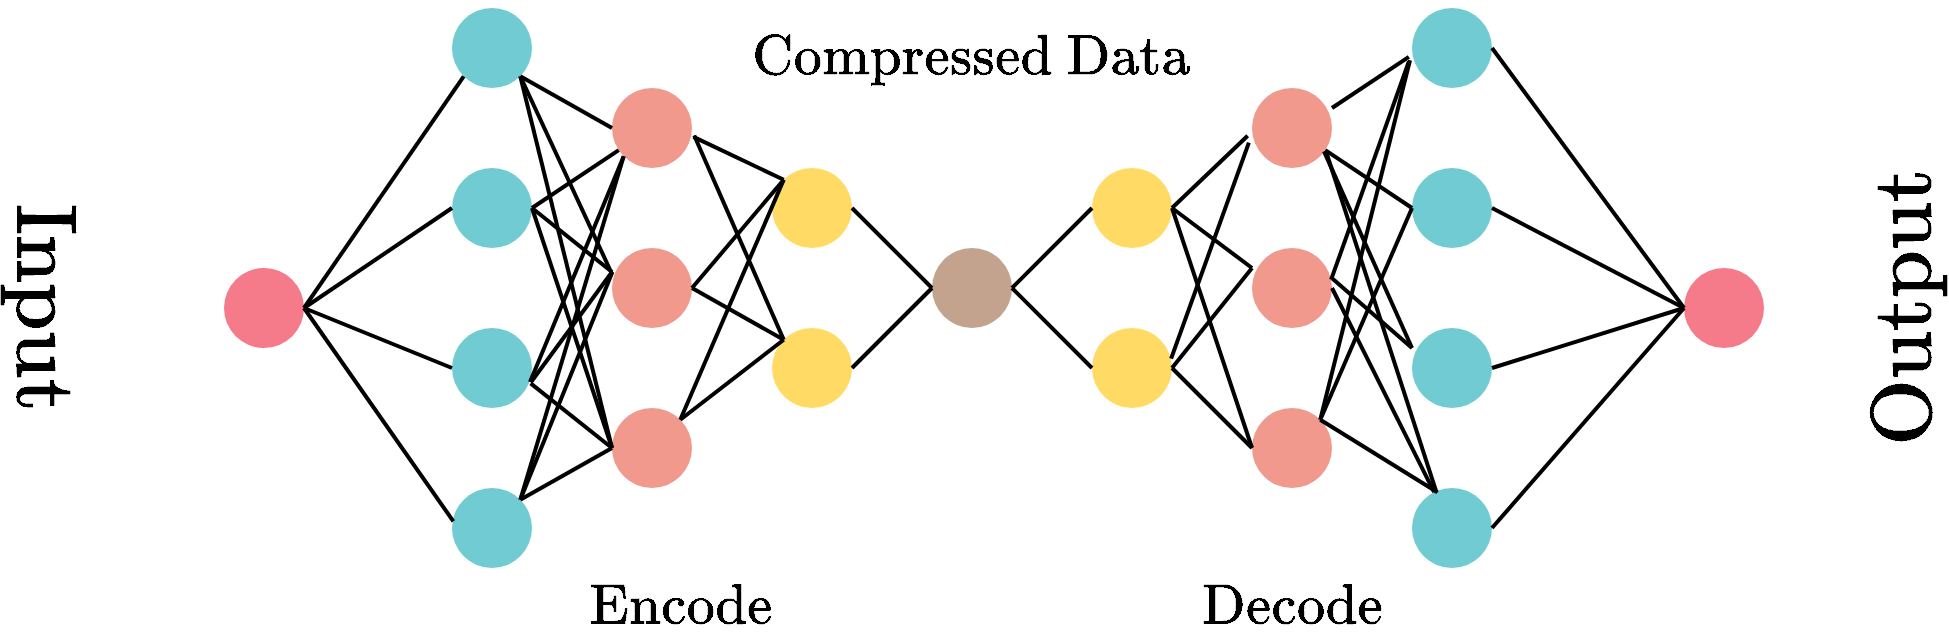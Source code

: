 <mxfile version="14.4.4" type="device"><diagram id="3228e29e-7158-1315-38df-8450db1d8a1d" name="Page-1"><mxGraphModel dx="1673" dy="860" grid="1" gridSize="10" guides="1" tooltips="1" connect="1" arrows="1" fold="1" page="1" pageScale="1" pageWidth="1169" pageHeight="827" background="#ffffff" math="1" shadow="0"><root><mxCell id="0"/><mxCell id="1" parent="0"/><mxCell id="21531" value="" style="ellipse;opacity=60;strokeColor=none;html=1;fontColor=#FFFFFF;fillColor=#ffc300;" parent="1" vertex="1"><mxGeometry x="474" y="200" width="40" height="40" as="geometry"/></mxCell><mxCell id="21532" value="" style="ellipse;fillColor=#12AAB5;opacity=60;strokeColor=none;html=1;fontColor=#FFFFFF;" parent="1" vertex="1"><mxGeometry x="314" y="40" width="40" height="40" as="geometry"/></mxCell><mxCell id="21533" value="" style="ellipse;fillColor=#e85642;opacity=60;strokeColor=none;html=1;fontColor=#FFFFFF;" parent="1" vertex="1"><mxGeometry x="394" y="160" width="40" height="40" as="geometry"/></mxCell><mxCell id="iQoXfNSfYAirLVAAUrCY-21540" value="" style="ellipse;fillColor=#12AAB5;opacity=60;strokeColor=none;html=1;fontColor=#FFFFFF;" parent="1" vertex="1"><mxGeometry x="314" y="120" width="40" height="40" as="geometry"/></mxCell><mxCell id="iQoXfNSfYAirLVAAUrCY-21541" value="" style="ellipse;fillColor=#12AAB5;opacity=60;strokeColor=none;html=1;fontColor=#FFFFFF;" parent="1" vertex="1"><mxGeometry x="314" y="200" width="40" height="40" as="geometry"/></mxCell><mxCell id="iQoXfNSfYAirLVAAUrCY-21542" value="" style="ellipse;fillColor=#12AAB5;opacity=60;strokeColor=none;html=1;fontColor=#FFFFFF;" parent="1" vertex="1"><mxGeometry x="314" y="280" width="40" height="40" as="geometry"/></mxCell><mxCell id="iQoXfNSfYAirLVAAUrCY-21544" value="" style="ellipse;fillColor=#e85642;opacity=60;strokeColor=none;html=1;fontColor=#FFFFFF;" parent="1" vertex="1"><mxGeometry x="394" y="240" width="40" height="40" as="geometry"/></mxCell><mxCell id="iQoXfNSfYAirLVAAUrCY-21546" value="" style="ellipse;fillColor=#e85642;opacity=60;strokeColor=none;html=1;fontColor=#FFFFFF;" parent="1" vertex="1"><mxGeometry x="394" y="80" width="40" height="40" as="geometry"/></mxCell><mxCell id="iQoXfNSfYAirLVAAUrCY-21547" value="" style="ellipse;opacity=60;strokeColor=none;html=1;fontColor=#FFFFFF;fillColor=#ffc300;" parent="1" vertex="1"><mxGeometry x="474" y="120" width="40" height="40" as="geometry"/></mxCell><mxCell id="iQoXfNSfYAirLVAAUrCY-21549" value="" style="ellipse;opacity=60;strokeColor=none;html=1;fontColor=#FFFFFF;fillColor=#9c6644;" parent="1" vertex="1"><mxGeometry x="554" y="160" width="40" height="40" as="geometry"/></mxCell><mxCell id="iQoXfNSfYAirLVAAUrCY-21562" value="" style="endArrow=none;html=1;entryX=0;entryY=0.5;entryDx=0;entryDy=0;exitX=1;exitY=1;exitDx=0;exitDy=0;strokeWidth=2;" parent="1" source="21532" target="iQoXfNSfYAirLVAAUrCY-21546" edge="1"><mxGeometry width="50" height="50" relative="1" as="geometry"><mxPoint x="354" y="69" as="sourcePoint"/><mxPoint x="424" y="40" as="targetPoint"/></mxGeometry></mxCell><mxCell id="iQoXfNSfYAirLVAAUrCY-21563" value="" style="endArrow=none;html=1;exitX=1;exitY=1;exitDx=0;exitDy=0;strokeWidth=2;" parent="1" source="21532" edge="1"><mxGeometry width="50" height="50" relative="1" as="geometry"><mxPoint x="334" y="120" as="sourcePoint"/><mxPoint x="394" y="173" as="targetPoint"/></mxGeometry></mxCell><mxCell id="iQoXfNSfYAirLVAAUrCY-21564" value="" style="endArrow=none;html=1;exitX=1;exitY=1;exitDx=0;exitDy=0;entryX=0;entryY=0.5;entryDx=0;entryDy=0;strokeWidth=2;" parent="1" source="21532" target="iQoXfNSfYAirLVAAUrCY-21544" edge="1"><mxGeometry width="50" height="50" relative="1" as="geometry"><mxPoint x="404" y="80" as="sourcePoint"/><mxPoint x="454" y="30" as="targetPoint"/></mxGeometry></mxCell><mxCell id="iQoXfNSfYAirLVAAUrCY-21566" value="" style="endArrow=none;html=1;exitX=1;exitY=0.5;exitDx=0;exitDy=0;strokeWidth=2;" parent="1" source="iQoXfNSfYAirLVAAUrCY-21540" target="iQoXfNSfYAirLVAAUrCY-21546" edge="1"><mxGeometry width="50" height="50" relative="1" as="geometry"><mxPoint x="254" y="230" as="sourcePoint"/><mxPoint x="304" y="180" as="targetPoint"/></mxGeometry></mxCell><mxCell id="iQoXfNSfYAirLVAAUrCY-21567" value="" style="endArrow=none;html=1;exitX=1;exitY=0.5;exitDx=0;exitDy=0;strokeWidth=2;" parent="1" source="iQoXfNSfYAirLVAAUrCY-21540" edge="1"><mxGeometry width="50" height="50" relative="1" as="geometry"><mxPoint x="294" y="210" as="sourcePoint"/><mxPoint x="394" y="172" as="targetPoint"/></mxGeometry></mxCell><mxCell id="iQoXfNSfYAirLVAAUrCY-21568" value="" style="endArrow=none;html=1;entryX=0;entryY=0.5;entryDx=0;entryDy=0;strokeWidth=2;" parent="1" target="iQoXfNSfYAirLVAAUrCY-21544" edge="1"><mxGeometry width="50" height="50" relative="1" as="geometry"><mxPoint x="354" y="140" as="sourcePoint"/><mxPoint x="344" y="170" as="targetPoint"/></mxGeometry></mxCell><mxCell id="iQoXfNSfYAirLVAAUrCY-21570" value="" style="endArrow=none;html=1;entryX=0.975;entryY=0.675;entryDx=0;entryDy=0;entryPerimeter=0;exitX=0;exitY=1;exitDx=0;exitDy=0;strokeWidth=2;" parent="1" source="iQoXfNSfYAirLVAAUrCY-21546" target="iQoXfNSfYAirLVAAUrCY-21541" edge="1"><mxGeometry width="50" height="50" relative="1" as="geometry"><mxPoint x="234" y="310" as="sourcePoint"/><mxPoint x="284" y="260" as="targetPoint"/></mxGeometry></mxCell><mxCell id="iQoXfNSfYAirLVAAUrCY-21571" value="" style="endArrow=none;html=1;entryX=0;entryY=1;entryDx=0;entryDy=0;exitX=1;exitY=0;exitDx=0;exitDy=0;strokeWidth=2;" parent="1" source="iQoXfNSfYAirLVAAUrCY-21542" target="iQoXfNSfYAirLVAAUrCY-21546" edge="1"><mxGeometry width="50" height="50" relative="1" as="geometry"><mxPoint x="234" y="300" as="sourcePoint"/><mxPoint x="284" y="250" as="targetPoint"/></mxGeometry></mxCell><mxCell id="iQoXfNSfYAirLVAAUrCY-21573" value="" style="endArrow=none;html=1;entryX=0;entryY=0.3;entryDx=0;entryDy=0;entryPerimeter=0;exitX=0.989;exitY=0.675;exitDx=0;exitDy=0;exitPerimeter=0;strokeWidth=2;" parent="1" source="iQoXfNSfYAirLVAAUrCY-21541" target="21533" edge="1"><mxGeometry width="50" height="50" relative="1" as="geometry"><mxPoint x="354" y="230" as="sourcePoint"/><mxPoint x="294" y="220" as="targetPoint"/></mxGeometry></mxCell><mxCell id="iQoXfNSfYAirLVAAUrCY-21574" value="" style="endArrow=none;html=1;exitX=0.983;exitY=0.692;exitDx=0;exitDy=0;exitPerimeter=0;strokeWidth=2;" parent="1" source="iQoXfNSfYAirLVAAUrCY-21541" edge="1"><mxGeometry width="50" height="50" relative="1" as="geometry"><mxPoint x="244" y="190" as="sourcePoint"/><mxPoint x="394" y="260" as="targetPoint"/></mxGeometry></mxCell><mxCell id="iQoXfNSfYAirLVAAUrCY-21575" value="" style="endArrow=none;html=1;exitX=1;exitY=0;exitDx=0;exitDy=0;strokeWidth=2;" parent="1" source="iQoXfNSfYAirLVAAUrCY-21542" edge="1"><mxGeometry width="50" height="50" relative="1" as="geometry"><mxPoint x="264" y="310" as="sourcePoint"/><mxPoint x="394" y="260" as="targetPoint"/></mxGeometry></mxCell><mxCell id="iQoXfNSfYAirLVAAUrCY-21576" value="" style="endArrow=none;html=1;entryX=0.005;entryY=0.3;entryDx=0;entryDy=0;entryPerimeter=0;exitX=1;exitY=0;exitDx=0;exitDy=0;strokeWidth=2;" parent="1" source="iQoXfNSfYAirLVAAUrCY-21542" target="21533" edge="1"><mxGeometry width="50" height="50" relative="1" as="geometry"><mxPoint x="254" y="300" as="sourcePoint"/><mxPoint x="304" y="250" as="targetPoint"/></mxGeometry></mxCell><mxCell id="iQoXfNSfYAirLVAAUrCY-21578" value="" style="endArrow=none;html=1;exitX=1.018;exitY=0.611;exitDx=0;exitDy=0;exitPerimeter=0;entryX=0;entryY=0;entryDx=0;entryDy=0;strokeWidth=2;" parent="1" source="iQoXfNSfYAirLVAAUrCY-21546" target="iQoXfNSfYAirLVAAUrCY-21547" edge="1"><mxGeometry width="50" height="50" relative="1" as="geometry"><mxPoint x="504" y="90" as="sourcePoint"/><mxPoint x="554" y="40" as="targetPoint"/></mxGeometry></mxCell><mxCell id="iQoXfNSfYAirLVAAUrCY-21579" value="" style="endArrow=none;html=1;exitX=1.028;exitY=0.594;exitDx=0;exitDy=0;exitPerimeter=0;entryX=0;entryY=0;entryDx=0;entryDy=0;strokeWidth=2;" parent="1" source="iQoXfNSfYAirLVAAUrCY-21546" target="21531" edge="1"><mxGeometry width="50" height="50" relative="1" as="geometry"><mxPoint x="504" y="70" as="sourcePoint"/><mxPoint x="554" y="20" as="targetPoint"/></mxGeometry></mxCell><mxCell id="iQoXfNSfYAirLVAAUrCY-21580" value="" style="endArrow=none;html=1;exitX=0;exitY=0;exitDx=0;exitDy=0;entryX=1;entryY=0.5;entryDx=0;entryDy=0;strokeWidth=2;" parent="1" source="iQoXfNSfYAirLVAAUrCY-21547" target="21533" edge="1"><mxGeometry width="50" height="50" relative="1" as="geometry"><mxPoint x="484" y="140" as="sourcePoint"/><mxPoint x="534" y="90" as="targetPoint"/></mxGeometry></mxCell><mxCell id="iQoXfNSfYAirLVAAUrCY-21581" value="" style="endArrow=none;html=1;entryX=0;entryY=0;entryDx=0;entryDy=0;strokeWidth=2;" parent="1" target="21531" edge="1"><mxGeometry width="50" height="50" relative="1" as="geometry"><mxPoint x="434" y="180" as="sourcePoint"/><mxPoint x="564" y="90" as="targetPoint"/></mxGeometry></mxCell><mxCell id="iQoXfNSfYAirLVAAUrCY-21582" value="" style="endArrow=none;html=1;exitX=1;exitY=0;exitDx=0;exitDy=0;entryX=0;entryY=0;entryDx=0;entryDy=0;strokeWidth=2;" parent="1" source="iQoXfNSfYAirLVAAUrCY-21544" target="iQoXfNSfYAirLVAAUrCY-21547" edge="1"><mxGeometry width="50" height="50" relative="1" as="geometry"><mxPoint x="524" y="130" as="sourcePoint"/><mxPoint x="574" y="80" as="targetPoint"/></mxGeometry></mxCell><mxCell id="iQoXfNSfYAirLVAAUrCY-21583" value="" style="endArrow=none;html=1;entryX=0;entryY=0;entryDx=0;entryDy=0;exitX=1;exitY=0;exitDx=0;exitDy=0;strokeWidth=2;" parent="1" source="iQoXfNSfYAirLVAAUrCY-21544" target="21531" edge="1"><mxGeometry width="50" height="50" relative="1" as="geometry"><mxPoint x="494" y="190" as="sourcePoint"/><mxPoint x="624" y="80" as="targetPoint"/></mxGeometry></mxCell><mxCell id="iQoXfNSfYAirLVAAUrCY-21584" value="" style="endArrow=none;html=1;exitX=1;exitY=0.5;exitDx=0;exitDy=0;entryX=0;entryY=0.5;entryDx=0;entryDy=0;strokeWidth=2;" parent="1" source="iQoXfNSfYAirLVAAUrCY-21547" target="iQoXfNSfYAirLVAAUrCY-21549" edge="1"><mxGeometry width="50" height="50" relative="1" as="geometry"><mxPoint x="584" y="90" as="sourcePoint"/><mxPoint x="634" y="40" as="targetPoint"/></mxGeometry></mxCell><mxCell id="iQoXfNSfYAirLVAAUrCY-21585" value="" style="endArrow=none;html=1;exitX=1;exitY=0.5;exitDx=0;exitDy=0;entryX=0;entryY=0.5;entryDx=0;entryDy=0;strokeWidth=2;" parent="1" source="21531" target="iQoXfNSfYAirLVAAUrCY-21549" edge="1"><mxGeometry width="50" height="50" relative="1" as="geometry"><mxPoint x="574" y="120" as="sourcePoint"/><mxPoint x="624" y="70" as="targetPoint"/></mxGeometry></mxCell><mxCell id="iQoXfNSfYAirLVAAUrCY-21586" value="" style="ellipse;opacity=60;strokeColor=none;html=1;fontColor=#FFFFFF;direction=east;fillColor=#ffc300;" parent="1" vertex="1"><mxGeometry x="634" y="200" width="40" height="40" as="geometry"/></mxCell><mxCell id="iQoXfNSfYAirLVAAUrCY-21587" value="" style="ellipse;fillColor=#12AAB5;opacity=60;strokeColor=none;html=1;fontColor=#FFFFFF;direction=east;" parent="1" vertex="1"><mxGeometry x="794" y="40" width="40" height="40" as="geometry"/></mxCell><mxCell id="iQoXfNSfYAirLVAAUrCY-21588" value="" style="ellipse;fillColor=#e85642;opacity=60;strokeColor=none;html=1;fontColor=#FFFFFF;direction=east;" parent="1" vertex="1"><mxGeometry x="714" y="160" width="40" height="40" as="geometry"/></mxCell><mxCell id="iQoXfNSfYAirLVAAUrCY-21589" value="" style="ellipse;fillColor=#12AAB5;opacity=60;strokeColor=none;html=1;fontColor=#FFFFFF;direction=east;" parent="1" vertex="1"><mxGeometry x="794" y="120" width="40" height="40" as="geometry"/></mxCell><mxCell id="iQoXfNSfYAirLVAAUrCY-21590" value="" style="ellipse;fillColor=#12AAB5;opacity=60;strokeColor=none;html=1;fontColor=#FFFFFF;direction=east;" parent="1" vertex="1"><mxGeometry x="794" y="200" width="40" height="40" as="geometry"/></mxCell><mxCell id="iQoXfNSfYAirLVAAUrCY-21591" value="" style="ellipse;fillColor=#12AAB5;opacity=60;strokeColor=none;html=1;fontColor=#FFFFFF;direction=east;" parent="1" vertex="1"><mxGeometry x="794" y="280" width="40" height="40" as="geometry"/></mxCell><mxCell id="iQoXfNSfYAirLVAAUrCY-21592" value="" style="ellipse;fillColor=#e85642;opacity=60;strokeColor=none;html=1;fontColor=#FFFFFF;direction=east;" parent="1" vertex="1"><mxGeometry x="714" y="240" width="40" height="40" as="geometry"/></mxCell><mxCell id="iQoXfNSfYAirLVAAUrCY-21593" value="" style="ellipse;fillColor=#e85642;opacity=60;strokeColor=none;html=1;fontColor=#FFFFFF;direction=east;" parent="1" vertex="1"><mxGeometry x="714" y="80" width="40" height="40" as="geometry"/></mxCell><mxCell id="iQoXfNSfYAirLVAAUrCY-21594" value="" style="ellipse;opacity=60;strokeColor=none;html=1;fontColor=#FFFFFF;direction=east;fillColor=#ffc300;" parent="1" vertex="1"><mxGeometry x="634" y="120" width="40" height="40" as="geometry"/></mxCell><mxCell id="iQoXfNSfYAirLVAAUrCY-21595" value="" style="endArrow=none;html=1;exitX=-0.039;exitY=0.611;exitDx=0;exitDy=0;exitPerimeter=0;strokeWidth=2;" parent="1" source="iQoXfNSfYAirLVAAUrCY-21587" edge="1"><mxGeometry x="794" y="40" width="50" height="50" as="geometry"><mxPoint x="834" y="69" as="sourcePoint"/><mxPoint x="754" y="90" as="targetPoint"/></mxGeometry></mxCell><mxCell id="iQoXfNSfYAirLVAAUrCY-21596" value="" style="endArrow=none;html=1;exitX=-0.039;exitY=0.668;exitDx=0;exitDy=0;exitPerimeter=0;entryX=0.989;entryY=0.396;entryDx=0;entryDy=0;entryPerimeter=0;strokeWidth=2;" parent="1" source="iQoXfNSfYAirLVAAUrCY-21587" target="iQoXfNSfYAirLVAAUrCY-21588" edge="1"><mxGeometry x="794" y="40" width="50" height="50" as="geometry"><mxPoint x="814" y="120" as="sourcePoint"/><mxPoint x="754" y="160" as="targetPoint"/></mxGeometry></mxCell><mxCell id="iQoXfNSfYAirLVAAUrCY-21597" value="" style="endArrow=none;html=1;exitX=-0.025;exitY=0.654;exitDx=0;exitDy=0;exitPerimeter=0;entryX=1;entryY=0;entryDx=0;entryDy=0;strokeWidth=2;" parent="1" source="iQoXfNSfYAirLVAAUrCY-21587" target="iQoXfNSfYAirLVAAUrCY-21592" edge="1"><mxGeometry x="794" y="40" width="50" height="50" as="geometry"><mxPoint x="884" y="80" as="sourcePoint"/><mxPoint x="744" y="250" as="targetPoint"/></mxGeometry></mxCell><mxCell id="iQoXfNSfYAirLVAAUrCY-21598" value="" style="endArrow=none;html=1;exitX=0;exitY=0.5;exitDx=0;exitDy=0;strokeWidth=2;" parent="1" source="iQoXfNSfYAirLVAAUrCY-21589" target="iQoXfNSfYAirLVAAUrCY-21593" edge="1"><mxGeometry x="794" y="40" width="50" height="50" as="geometry"><mxPoint x="734" y="230" as="sourcePoint"/><mxPoint x="784" y="180" as="targetPoint"/></mxGeometry></mxCell><mxCell id="iQoXfNSfYAirLVAAUrCY-21600" value="" style="endArrow=none;html=1;entryX=1;entryY=0;entryDx=0;entryDy=0;exitX=0;exitY=0.5;exitDx=0;exitDy=0;strokeWidth=2;" parent="1" source="iQoXfNSfYAirLVAAUrCY-21589" target="iQoXfNSfYAirLVAAUrCY-21592" edge="1"><mxGeometry x="794" y="40" width="50" height="50" as="geometry"><mxPoint x="834" y="140" as="sourcePoint"/><mxPoint x="824" y="170" as="targetPoint"/></mxGeometry></mxCell><mxCell id="iQoXfNSfYAirLVAAUrCY-21601" value="" style="endArrow=none;html=1;exitX=0.9;exitY=0.792;exitDx=0;exitDy=0;exitPerimeter=0;strokeWidth=2;" parent="1" source="iQoXfNSfYAirLVAAUrCY-21593" edge="1"><mxGeometry x="794" y="40" width="50" height="50" as="geometry"><mxPoint x="754" y="108" as="sourcePoint"/><mxPoint x="794" y="210" as="targetPoint"/></mxGeometry></mxCell><mxCell id="iQoXfNSfYAirLVAAUrCY-21602" value="" style="endArrow=none;html=1;entryX=0.924;entryY=0.788;entryDx=0;entryDy=0;entryPerimeter=0;exitX=0.307;exitY=0.058;exitDx=0;exitDy=0;exitPerimeter=0;strokeWidth=2;" parent="1" source="iQoXfNSfYAirLVAAUrCY-21591" target="iQoXfNSfYAirLVAAUrCY-21593" edge="1"><mxGeometry x="794" y="40" width="50" height="50" as="geometry"><mxPoint x="804" y="282" as="sourcePoint"/><mxPoint x="764" y="250" as="targetPoint"/></mxGeometry></mxCell><mxCell id="iQoXfNSfYAirLVAAUrCY-21603" value="" style="endArrow=none;html=1;entryX=1.004;entryY=0.382;entryDx=0;entryDy=0;entryPerimeter=0;strokeWidth=2;" parent="1" target="iQoXfNSfYAirLVAAUrCY-21588" edge="1"><mxGeometry x="794" y="40" width="50" height="50" as="geometry"><mxPoint x="794" y="210" as="sourcePoint"/><mxPoint x="754" y="190" as="targetPoint"/></mxGeometry></mxCell><mxCell id="iQoXfNSfYAirLVAAUrCY-21605" value="" style="endArrow=none;html=1;exitX=0.318;exitY=0.054;exitDx=0;exitDy=0;entryX=1;entryY=0;entryDx=0;entryDy=0;exitPerimeter=0;strokeWidth=2;" parent="1" source="iQoXfNSfYAirLVAAUrCY-21591" target="iQoXfNSfYAirLVAAUrCY-21592" edge="1"><mxGeometry x="794" y="40" width="50" height="50" as="geometry"><mxPoint x="744" y="310" as="sourcePoint"/><mxPoint x="874" y="260" as="targetPoint"/></mxGeometry></mxCell><mxCell id="iQoXfNSfYAirLVAAUrCY-21606" value="" style="endArrow=none;html=1;entryX=1;entryY=0.5;entryDx=0;entryDy=0;strokeWidth=2;" parent="1" source="iQoXfNSfYAirLVAAUrCY-21591" target="iQoXfNSfYAirLVAAUrCY-21588" edge="1"><mxGeometry x="794" y="40" width="50" height="50" as="geometry"><mxPoint x="734" y="300" as="sourcePoint"/><mxPoint x="784" y="250" as="targetPoint"/></mxGeometry></mxCell><mxCell id="iQoXfNSfYAirLVAAUrCY-21607" value="" style="endArrow=none;html=1;exitX=-0.054;exitY=0.596;exitDx=0;exitDy=0;entryX=1;entryY=0.5;entryDx=0;entryDy=0;exitPerimeter=0;strokeWidth=2;" parent="1" source="iQoXfNSfYAirLVAAUrCY-21593" target="iQoXfNSfYAirLVAAUrCY-21594" edge="1"><mxGeometry x="794" y="40" width="50" height="50" as="geometry"><mxPoint x="984" y="90" as="sourcePoint"/><mxPoint x="1034" y="40" as="targetPoint"/></mxGeometry></mxCell><mxCell id="iQoXfNSfYAirLVAAUrCY-21608" value="" style="endArrow=none;html=1;exitX=-0.039;exitY=0.682;exitDx=0;exitDy=0;entryX=0.989;entryY=0.382;entryDx=0;entryDy=0;exitPerimeter=0;entryPerimeter=0;strokeWidth=2;" parent="1" source="iQoXfNSfYAirLVAAUrCY-21593" target="iQoXfNSfYAirLVAAUrCY-21586" edge="1"><mxGeometry x="794" y="40" width="50" height="50" as="geometry"><mxPoint x="984" y="70" as="sourcePoint"/><mxPoint x="1034" y="20" as="targetPoint"/></mxGeometry></mxCell><mxCell id="iQoXfNSfYAirLVAAUrCY-21609" value="" style="endArrow=none;html=1;exitX=1;exitY=0.5;exitDx=0;exitDy=0;entryX=0;entryY=0.25;entryDx=0;entryDy=0;entryPerimeter=0;strokeWidth=2;" parent="1" source="iQoXfNSfYAirLVAAUrCY-21594" target="iQoXfNSfYAirLVAAUrCY-21588" edge="1"><mxGeometry x="794" y="40" width="50" height="50" as="geometry"><mxPoint x="964" y="140" as="sourcePoint"/><mxPoint x="1014" y="90" as="targetPoint"/></mxGeometry></mxCell><mxCell id="iQoXfNSfYAirLVAAUrCY-21610" value="" style="endArrow=none;html=1;entryX=1;entryY=0.5;entryDx=0;entryDy=0;strokeWidth=2;" parent="1" target="iQoXfNSfYAirLVAAUrCY-21586" edge="1"><mxGeometry x="794" y="40" width="50" height="50" as="geometry"><mxPoint x="714" y="170" as="sourcePoint"/><mxPoint x="1044" y="90" as="targetPoint"/></mxGeometry></mxCell><mxCell id="iQoXfNSfYAirLVAAUrCY-21611" value="" style="endArrow=none;html=1;exitX=0;exitY=0.5;exitDx=0;exitDy=0;strokeWidth=2;" parent="1" source="iQoXfNSfYAirLVAAUrCY-21592" edge="1"><mxGeometry x="794" y="40" width="50" height="50" as="geometry"><mxPoint x="1004" y="130" as="sourcePoint"/><mxPoint x="674" y="140" as="targetPoint"/></mxGeometry></mxCell><mxCell id="iQoXfNSfYAirLVAAUrCY-21612" value="" style="endArrow=none;html=1;strokeWidth=2;" parent="1" edge="1"><mxGeometry x="794" y="40" width="50" height="50" as="geometry"><mxPoint x="714" y="260" as="sourcePoint"/><mxPoint x="674" y="220" as="targetPoint"/></mxGeometry></mxCell><mxCell id="iQoXfNSfYAirLVAAUrCY-21615" value="" style="endArrow=none;html=1;entryX=0;entryY=0.5;entryDx=0;entryDy=0;exitX=1;exitY=0.5;exitDx=0;exitDy=0;strokeWidth=2;" parent="1" source="iQoXfNSfYAirLVAAUrCY-21549" target="iQoXfNSfYAirLVAAUrCY-21594" edge="1"><mxGeometry width="50" height="50" relative="1" as="geometry"><mxPoint x="604" y="180" as="sourcePoint"/><mxPoint x="654" y="230" as="targetPoint"/></mxGeometry></mxCell><mxCell id="iQoXfNSfYAirLVAAUrCY-21616" value="" style="endArrow=none;html=1;entryX=0;entryY=0.5;entryDx=0;entryDy=0;strokeWidth=2;" parent="1" target="iQoXfNSfYAirLVAAUrCY-21586" edge="1"><mxGeometry width="50" height="50" relative="1" as="geometry"><mxPoint x="594" y="180" as="sourcePoint"/><mxPoint x="474" y="270" as="targetPoint"/></mxGeometry></mxCell><mxCell id="iQoXfNSfYAirLVAAUrCY-21617" value="&lt;font style=&quot;font-size: 36px&quot;&gt;$$\text{Input}$$&lt;/font&gt;" style="text;html=1;strokeColor=none;fillColor=none;align=center;verticalAlign=middle;whiteSpace=wrap;rounded=0;rotation=90;" parent="1" vertex="1"><mxGeometry x="-10" y="180" width="240" height="20" as="geometry"/></mxCell><mxCell id="iQoXfNSfYAirLVAAUrCY-21618" value="&lt;font style=&quot;font-size: 36px&quot;&gt;$$\text{Output}$$&lt;/font&gt;" style="text;html=1;strokeColor=none;fillColor=none;align=center;verticalAlign=middle;whiteSpace=wrap;rounded=0;rotation=-90;" parent="1" vertex="1"><mxGeometry x="920" y="180" width="240" height="20" as="geometry"/></mxCell><mxCell id="iQoXfNSfYAirLVAAUrCY-21619" value="&lt;font style=&quot;font-size: 24px&quot;&gt;$$\text{Compressed Data}$$&lt;/font&gt;" style="text;html=1;strokeColor=none;fillColor=none;align=center;verticalAlign=middle;whiteSpace=wrap;rounded=0;strokeWidth=3;" parent="1" vertex="1"><mxGeometry x="519" y="40" width="110" height="50" as="geometry"/></mxCell><mxCell id="iQoXfNSfYAirLVAAUrCY-21621" value="&lt;font style=&quot;font-size: 24px&quot;&gt;$$\text{Encode}$$&lt;/font&gt;" style="text;html=1;strokeColor=none;fillColor=none;align=center;verticalAlign=middle;whiteSpace=wrap;rounded=0;" parent="1" vertex="1"><mxGeometry x="374" y="330" width="110" height="20" as="geometry"/></mxCell><mxCell id="iQoXfNSfYAirLVAAUrCY-21622" value="&lt;font style=&quot;font-size: 24px&quot;&gt;$$\text{Decode}$$&lt;/font&gt;" style="text;html=1;strokeColor=none;fillColor=none;align=center;verticalAlign=middle;whiteSpace=wrap;rounded=0;" parent="1" vertex="1"><mxGeometry x="679" y="330" width="110" height="20" as="geometry"/></mxCell><mxCell id="9Vu6LysNRU-kBInTFC29-21535" value="" style="ellipse;opacity=60;strokeColor=none;html=1;fontColor=#FFFFFF;fillColor=#ef233c;" vertex="1" parent="1"><mxGeometry x="200" y="170" width="40" height="40" as="geometry"/></mxCell><mxCell id="9Vu6LysNRU-kBInTFC29-21537" value="" style="ellipse;opacity=60;strokeColor=none;html=1;fontColor=#FFFFFF;direction=east;fillColor=#ef233c;" vertex="1" parent="1"><mxGeometry x="930" y="170" width="40" height="40" as="geometry"/></mxCell><mxCell id="9Vu6LysNRU-kBInTFC29-21539" value="" style="endArrow=none;html=1;strokeWidth=2;entryX=0;entryY=1;entryDx=0;entryDy=0;exitX=1;exitY=0.5;exitDx=0;exitDy=0;" edge="1" parent="1" source="9Vu6LysNRU-kBInTFC29-21535" target="21532"><mxGeometry width="50" height="50" relative="1" as="geometry"><mxPoint x="250" y="250" as="sourcePoint"/><mxPoint x="140" y="350" as="targetPoint"/></mxGeometry></mxCell><mxCell id="9Vu6LysNRU-kBInTFC29-21540" value="" style="endArrow=none;html=1;strokeWidth=2;entryX=0;entryY=0.5;entryDx=0;entryDy=0;exitX=1;exitY=0.5;exitDx=0;exitDy=0;" edge="1" parent="1" source="9Vu6LysNRU-kBInTFC29-21535" target="iQoXfNSfYAirLVAAUrCY-21540"><mxGeometry width="50" height="50" relative="1" as="geometry"><mxPoint x="180" y="120" as="sourcePoint"/><mxPoint x="230" y="70" as="targetPoint"/></mxGeometry></mxCell><mxCell id="9Vu6LysNRU-kBInTFC29-21541" value="" style="endArrow=none;html=1;strokeWidth=2;entryX=0;entryY=0.5;entryDx=0;entryDy=0;exitX=1;exitY=0.5;exitDx=0;exitDy=0;" edge="1" parent="1" source="9Vu6LysNRU-kBInTFC29-21535" target="iQoXfNSfYAirLVAAUrCY-21541"><mxGeometry width="50" height="50" relative="1" as="geometry"><mxPoint x="210" y="120" as="sourcePoint"/><mxPoint x="260" y="70" as="targetPoint"/></mxGeometry></mxCell><mxCell id="9Vu6LysNRU-kBInTFC29-21542" value="" style="endArrow=none;html=1;strokeWidth=2;entryX=1;entryY=0.5;entryDx=0;entryDy=0;exitX=0.017;exitY=0.417;exitDx=0;exitDy=0;exitPerimeter=0;" edge="1" parent="1" source="iQoXfNSfYAirLVAAUrCY-21542" target="9Vu6LysNRU-kBInTFC29-21535"><mxGeometry width="50" height="50" relative="1" as="geometry"><mxPoint x="240" y="310" as="sourcePoint"/><mxPoint x="290" y="260" as="targetPoint"/></mxGeometry></mxCell><mxCell id="9Vu6LysNRU-kBInTFC29-21543" value="" style="endArrow=none;html=1;strokeWidth=2;exitX=1;exitY=0.5;exitDx=0;exitDy=0;entryX=0;entryY=0.5;entryDx=0;entryDy=0;" edge="1" parent="1" source="iQoXfNSfYAirLVAAUrCY-21587" target="9Vu6LysNRU-kBInTFC29-21537"><mxGeometry width="50" height="50" relative="1" as="geometry"><mxPoint x="900" y="110" as="sourcePoint"/><mxPoint x="950" y="60" as="targetPoint"/></mxGeometry></mxCell><mxCell id="9Vu6LysNRU-kBInTFC29-21544" value="" style="endArrow=none;html=1;strokeWidth=2;exitX=1;exitY=0.5;exitDx=0;exitDy=0;entryX=0;entryY=0.5;entryDx=0;entryDy=0;" edge="1" parent="1" source="iQoXfNSfYAirLVAAUrCY-21589" target="9Vu6LysNRU-kBInTFC29-21537"><mxGeometry width="50" height="50" relative="1" as="geometry"><mxPoint x="870" y="150" as="sourcePoint"/><mxPoint x="970" y="60" as="targetPoint"/></mxGeometry></mxCell><mxCell id="9Vu6LysNRU-kBInTFC29-21545" value="" style="endArrow=none;html=1;strokeWidth=2;exitX=1;exitY=0.5;exitDx=0;exitDy=0;" edge="1" parent="1" source="iQoXfNSfYAirLVAAUrCY-21590"><mxGeometry width="50" height="50" relative="1" as="geometry"><mxPoint x="940" y="90" as="sourcePoint"/><mxPoint x="930" y="190" as="targetPoint"/></mxGeometry></mxCell><mxCell id="9Vu6LysNRU-kBInTFC29-21546" value="" style="endArrow=none;html=1;strokeWidth=2;entryX=0;entryY=0.5;entryDx=0;entryDy=0;exitX=1;exitY=0.5;exitDx=0;exitDy=0;" edge="1" parent="1" source="iQoXfNSfYAirLVAAUrCY-21591" target="9Vu6LysNRU-kBInTFC29-21537"><mxGeometry width="50" height="50" relative="1" as="geometry"><mxPoint x="890" y="290" as="sourcePoint"/><mxPoint x="940" y="240" as="targetPoint"/></mxGeometry></mxCell></root></mxGraphModel></diagram></mxfile>